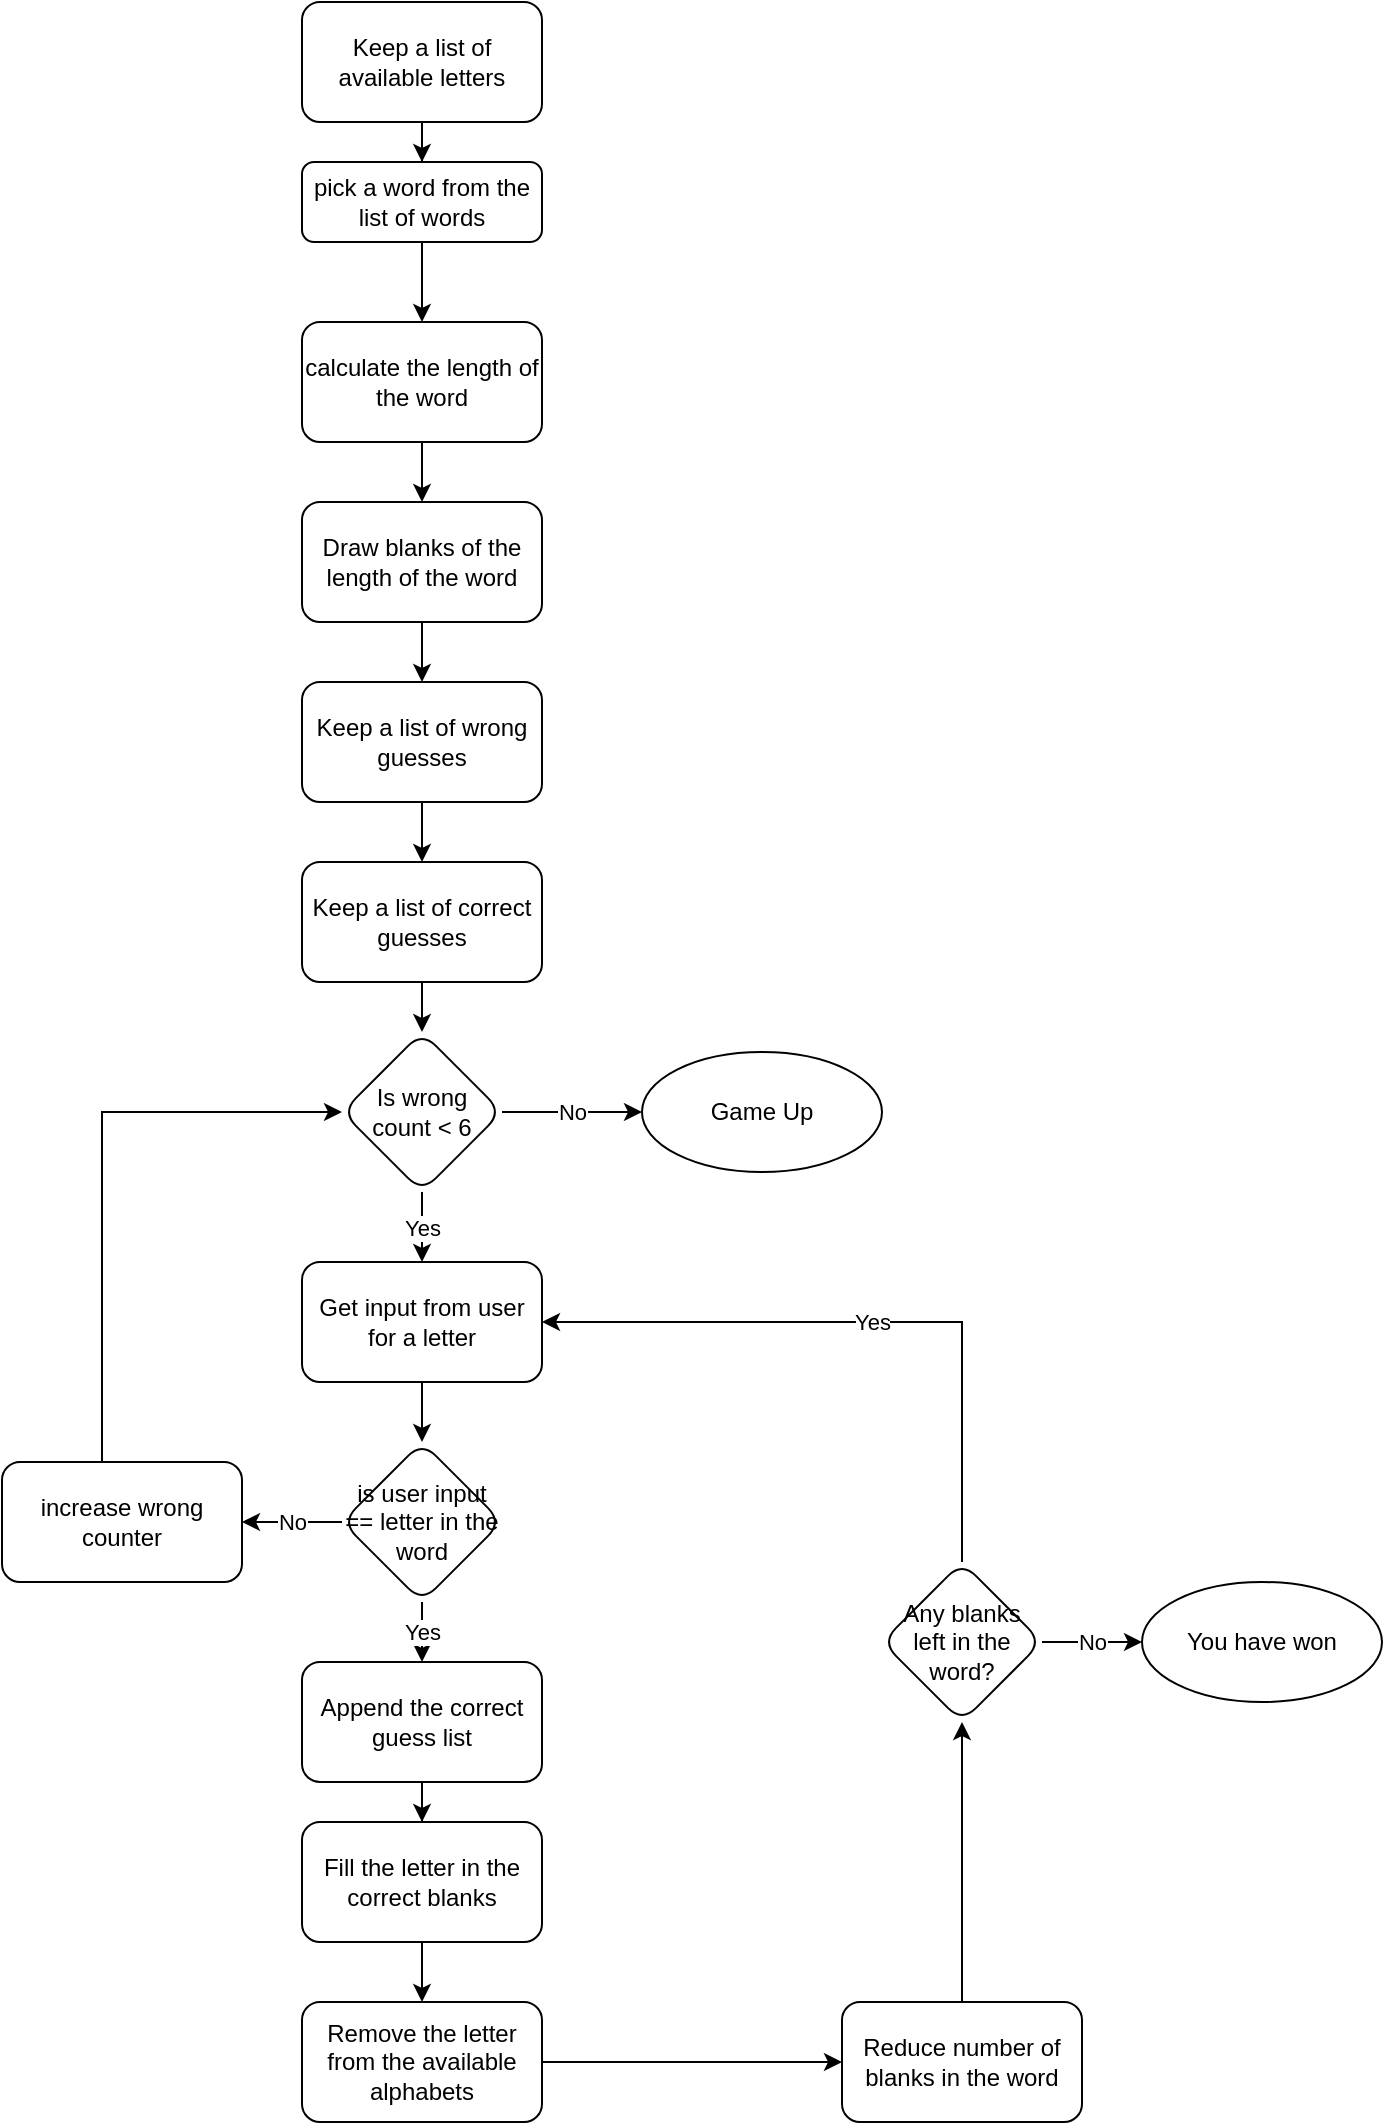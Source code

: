<mxfile version="15.8.6" type="github">
  <diagram id="C5RBs43oDa-KdzZeNtuy" name="Page-1">
    <mxGraphModel dx="1422" dy="737" grid="1" gridSize="10" guides="1" tooltips="1" connect="1" arrows="1" fold="1" page="1" pageScale="1" pageWidth="827" pageHeight="1169" math="0" shadow="0">
      <root>
        <mxCell id="WIyWlLk6GJQsqaUBKTNV-0" />
        <mxCell id="WIyWlLk6GJQsqaUBKTNV-1" parent="WIyWlLk6GJQsqaUBKTNV-0" />
        <mxCell id="k-QMmXaWVTbaIe2N7R4d-2" value="" style="edgeStyle=orthogonalEdgeStyle;rounded=0;orthogonalLoop=1;jettySize=auto;html=1;" edge="1" parent="WIyWlLk6GJQsqaUBKTNV-1" source="WIyWlLk6GJQsqaUBKTNV-3" target="k-QMmXaWVTbaIe2N7R4d-1">
          <mxGeometry relative="1" as="geometry" />
        </mxCell>
        <mxCell id="WIyWlLk6GJQsqaUBKTNV-3" value="pick a word from the list of words" style="rounded=1;whiteSpace=wrap;html=1;fontSize=12;glass=0;strokeWidth=1;shadow=0;" parent="WIyWlLk6GJQsqaUBKTNV-1" vertex="1">
          <mxGeometry x="160" y="110" width="120" height="40" as="geometry" />
        </mxCell>
        <mxCell id="k-QMmXaWVTbaIe2N7R4d-4" value="" style="edgeStyle=orthogonalEdgeStyle;rounded=0;orthogonalLoop=1;jettySize=auto;html=1;" edge="1" parent="WIyWlLk6GJQsqaUBKTNV-1" source="k-QMmXaWVTbaIe2N7R4d-1" target="k-QMmXaWVTbaIe2N7R4d-3">
          <mxGeometry relative="1" as="geometry" />
        </mxCell>
        <mxCell id="k-QMmXaWVTbaIe2N7R4d-1" value="calculate the length of the word" style="whiteSpace=wrap;html=1;rounded=1;shadow=0;strokeWidth=1;glass=0;" vertex="1" parent="WIyWlLk6GJQsqaUBKTNV-1">
          <mxGeometry x="160" y="190" width="120" height="60" as="geometry" />
        </mxCell>
        <mxCell id="k-QMmXaWVTbaIe2N7R4d-6" value="" style="edgeStyle=orthogonalEdgeStyle;rounded=0;orthogonalLoop=1;jettySize=auto;html=1;" edge="1" parent="WIyWlLk6GJQsqaUBKTNV-1" source="k-QMmXaWVTbaIe2N7R4d-3" target="k-QMmXaWVTbaIe2N7R4d-5">
          <mxGeometry relative="1" as="geometry" />
        </mxCell>
        <mxCell id="k-QMmXaWVTbaIe2N7R4d-3" value="Draw blanks of the length of the word" style="whiteSpace=wrap;html=1;rounded=1;shadow=0;strokeWidth=1;glass=0;" vertex="1" parent="WIyWlLk6GJQsqaUBKTNV-1">
          <mxGeometry x="160" y="280" width="120" height="60" as="geometry" />
        </mxCell>
        <mxCell id="k-QMmXaWVTbaIe2N7R4d-8" value="" style="edgeStyle=orthogonalEdgeStyle;rounded=0;orthogonalLoop=1;jettySize=auto;html=1;" edge="1" parent="WIyWlLk6GJQsqaUBKTNV-1" source="k-QMmXaWVTbaIe2N7R4d-5" target="k-QMmXaWVTbaIe2N7R4d-7">
          <mxGeometry relative="1" as="geometry" />
        </mxCell>
        <mxCell id="k-QMmXaWVTbaIe2N7R4d-5" value="Keep a list of wrong guesses" style="rounded=1;whiteSpace=wrap;html=1;shadow=0;strokeWidth=1;glass=0;" vertex="1" parent="WIyWlLk6GJQsqaUBKTNV-1">
          <mxGeometry x="160" y="370" width="120" height="60" as="geometry" />
        </mxCell>
        <mxCell id="k-QMmXaWVTbaIe2N7R4d-10" value="" style="edgeStyle=orthogonalEdgeStyle;rounded=0;orthogonalLoop=1;jettySize=auto;html=1;" edge="1" parent="WIyWlLk6GJQsqaUBKTNV-1" source="k-QMmXaWVTbaIe2N7R4d-7" target="k-QMmXaWVTbaIe2N7R4d-11">
          <mxGeometry relative="1" as="geometry" />
        </mxCell>
        <mxCell id="k-QMmXaWVTbaIe2N7R4d-7" value="Keep a list of correct guesses" style="rounded=1;whiteSpace=wrap;html=1;shadow=0;strokeWidth=1;glass=0;" vertex="1" parent="WIyWlLk6GJQsqaUBKTNV-1">
          <mxGeometry x="160" y="460" width="120" height="60" as="geometry" />
        </mxCell>
        <mxCell id="k-QMmXaWVTbaIe2N7R4d-52" style="edgeStyle=orthogonalEdgeStyle;rounded=0;orthogonalLoop=1;jettySize=auto;html=1;exitX=0.5;exitY=1;exitDx=0;exitDy=0;" edge="1" parent="WIyWlLk6GJQsqaUBKTNV-1" source="k-QMmXaWVTbaIe2N7R4d-9" target="k-QMmXaWVTbaIe2N7R4d-18">
          <mxGeometry relative="1" as="geometry" />
        </mxCell>
        <mxCell id="k-QMmXaWVTbaIe2N7R4d-9" value="Get input from user for a letter" style="whiteSpace=wrap;html=1;rounded=1;shadow=0;strokeWidth=1;glass=0;" vertex="1" parent="WIyWlLk6GJQsqaUBKTNV-1">
          <mxGeometry x="160" y="660" width="120" height="60" as="geometry" />
        </mxCell>
        <mxCell id="k-QMmXaWVTbaIe2N7R4d-14" value="No" style="edgeStyle=orthogonalEdgeStyle;rounded=0;orthogonalLoop=1;jettySize=auto;html=1;" edge="1" parent="WIyWlLk6GJQsqaUBKTNV-1" source="k-QMmXaWVTbaIe2N7R4d-11" target="k-QMmXaWVTbaIe2N7R4d-16">
          <mxGeometry relative="1" as="geometry">
            <mxPoint x="320" y="920" as="targetPoint" />
          </mxGeometry>
        </mxCell>
        <mxCell id="k-QMmXaWVTbaIe2N7R4d-27" value="Yes" style="edgeStyle=orthogonalEdgeStyle;rounded=0;orthogonalLoop=1;jettySize=auto;html=1;" edge="1" parent="WIyWlLk6GJQsqaUBKTNV-1" source="k-QMmXaWVTbaIe2N7R4d-11" target="k-QMmXaWVTbaIe2N7R4d-9">
          <mxGeometry relative="1" as="geometry" />
        </mxCell>
        <mxCell id="k-QMmXaWVTbaIe2N7R4d-11" value="Is wrong count &amp;lt; 6" style="rhombus;whiteSpace=wrap;html=1;rounded=1;shadow=0;strokeWidth=1;glass=0;" vertex="1" parent="WIyWlLk6GJQsqaUBKTNV-1">
          <mxGeometry x="180" y="545" width="80" height="80" as="geometry" />
        </mxCell>
        <mxCell id="k-QMmXaWVTbaIe2N7R4d-16" value="Game Up" style="ellipse;whiteSpace=wrap;html=1;rounded=1;shadow=0;strokeWidth=1;glass=0;" vertex="1" parent="WIyWlLk6GJQsqaUBKTNV-1">
          <mxGeometry x="330" y="555" width="120" height="60" as="geometry" />
        </mxCell>
        <mxCell id="k-QMmXaWVTbaIe2N7R4d-24" value="No" style="edgeStyle=orthogonalEdgeStyle;rounded=0;orthogonalLoop=1;jettySize=auto;html=1;" edge="1" parent="WIyWlLk6GJQsqaUBKTNV-1" source="k-QMmXaWVTbaIe2N7R4d-18" target="k-QMmXaWVTbaIe2N7R4d-23">
          <mxGeometry relative="1" as="geometry" />
        </mxCell>
        <mxCell id="k-QMmXaWVTbaIe2N7R4d-53" value="Yes" style="edgeStyle=orthogonalEdgeStyle;rounded=0;orthogonalLoop=1;jettySize=auto;html=1;exitX=0.5;exitY=1;exitDx=0;exitDy=0;" edge="1" parent="WIyWlLk6GJQsqaUBKTNV-1" source="k-QMmXaWVTbaIe2N7R4d-18" target="k-QMmXaWVTbaIe2N7R4d-32">
          <mxGeometry relative="1" as="geometry" />
        </mxCell>
        <mxCell id="k-QMmXaWVTbaIe2N7R4d-18" value="is user input == letter in the word" style="rhombus;whiteSpace=wrap;html=1;rounded=1;shadow=0;strokeWidth=1;glass=0;" vertex="1" parent="WIyWlLk6GJQsqaUBKTNV-1">
          <mxGeometry x="180" y="750" width="80" height="80" as="geometry" />
        </mxCell>
        <mxCell id="k-QMmXaWVTbaIe2N7R4d-25" style="edgeStyle=orthogonalEdgeStyle;rounded=0;orthogonalLoop=1;jettySize=auto;html=1;entryX=0;entryY=0.5;entryDx=0;entryDy=0;" edge="1" parent="WIyWlLk6GJQsqaUBKTNV-1" source="k-QMmXaWVTbaIe2N7R4d-23" target="k-QMmXaWVTbaIe2N7R4d-11">
          <mxGeometry relative="1" as="geometry">
            <Array as="points">
              <mxPoint x="60" y="760" />
            </Array>
          </mxGeometry>
        </mxCell>
        <mxCell id="k-QMmXaWVTbaIe2N7R4d-23" value="increase wrong counter" style="whiteSpace=wrap;html=1;rounded=1;shadow=0;strokeWidth=1;glass=0;" vertex="1" parent="WIyWlLk6GJQsqaUBKTNV-1">
          <mxGeometry x="10" y="760" width="120" height="60" as="geometry" />
        </mxCell>
        <mxCell id="k-QMmXaWVTbaIe2N7R4d-36" value="" style="edgeStyle=orthogonalEdgeStyle;rounded=0;orthogonalLoop=1;jettySize=auto;html=1;" edge="1" parent="WIyWlLk6GJQsqaUBKTNV-1" source="k-QMmXaWVTbaIe2N7R4d-32" target="k-QMmXaWVTbaIe2N7R4d-35">
          <mxGeometry relative="1" as="geometry" />
        </mxCell>
        <mxCell id="k-QMmXaWVTbaIe2N7R4d-38" value="" style="edgeStyle=orthogonalEdgeStyle;rounded=0;orthogonalLoop=1;jettySize=auto;html=1;" edge="1" parent="WIyWlLk6GJQsqaUBKTNV-1" source="k-QMmXaWVTbaIe2N7R4d-35" target="k-QMmXaWVTbaIe2N7R4d-37">
          <mxGeometry relative="1" as="geometry" />
        </mxCell>
        <mxCell id="k-QMmXaWVTbaIe2N7R4d-35" value="Fill the letter in the correct blanks" style="whiteSpace=wrap;html=1;rounded=1;shadow=0;strokeWidth=1;glass=0;" vertex="1" parent="WIyWlLk6GJQsqaUBKTNV-1">
          <mxGeometry x="160" y="940" width="120" height="60" as="geometry" />
        </mxCell>
        <mxCell id="k-QMmXaWVTbaIe2N7R4d-43" value="Yes" style="edgeStyle=orthogonalEdgeStyle;rounded=0;orthogonalLoop=1;jettySize=auto;html=1;entryX=1;entryY=0.5;entryDx=0;entryDy=0;exitX=0.5;exitY=0;exitDx=0;exitDy=0;" edge="1" parent="WIyWlLk6GJQsqaUBKTNV-1" source="k-QMmXaWVTbaIe2N7R4d-44" target="k-QMmXaWVTbaIe2N7R4d-9">
          <mxGeometry relative="1" as="geometry">
            <Array as="points">
              <mxPoint x="490" y="690" />
            </Array>
          </mxGeometry>
        </mxCell>
        <mxCell id="k-QMmXaWVTbaIe2N7R4d-47" value="" style="edgeStyle=orthogonalEdgeStyle;rounded=0;orthogonalLoop=1;jettySize=auto;html=1;" edge="1" parent="WIyWlLk6GJQsqaUBKTNV-1" source="k-QMmXaWVTbaIe2N7R4d-37" target="k-QMmXaWVTbaIe2N7R4d-46">
          <mxGeometry relative="1" as="geometry" />
        </mxCell>
        <mxCell id="k-QMmXaWVTbaIe2N7R4d-37" value="Remove the letter from the available alphabets" style="whiteSpace=wrap;html=1;rounded=1;shadow=0;strokeWidth=1;glass=0;" vertex="1" parent="WIyWlLk6GJQsqaUBKTNV-1">
          <mxGeometry x="160" y="1030" width="120" height="60" as="geometry" />
        </mxCell>
        <mxCell id="k-QMmXaWVTbaIe2N7R4d-42" style="edgeStyle=orthogonalEdgeStyle;rounded=0;orthogonalLoop=1;jettySize=auto;html=1;exitX=0.5;exitY=1;exitDx=0;exitDy=0;" edge="1" parent="WIyWlLk6GJQsqaUBKTNV-1" source="k-QMmXaWVTbaIe2N7R4d-39" target="WIyWlLk6GJQsqaUBKTNV-3">
          <mxGeometry relative="1" as="geometry" />
        </mxCell>
        <mxCell id="k-QMmXaWVTbaIe2N7R4d-39" value="Keep a list of available letters" style="whiteSpace=wrap;html=1;rounded=1;shadow=0;strokeWidth=1;glass=0;" vertex="1" parent="WIyWlLk6GJQsqaUBKTNV-1">
          <mxGeometry x="160" y="30" width="120" height="60" as="geometry" />
        </mxCell>
        <mxCell id="k-QMmXaWVTbaIe2N7R4d-50" value="No" style="edgeStyle=orthogonalEdgeStyle;rounded=0;orthogonalLoop=1;jettySize=auto;html=1;" edge="1" parent="WIyWlLk6GJQsqaUBKTNV-1" source="k-QMmXaWVTbaIe2N7R4d-44" target="k-QMmXaWVTbaIe2N7R4d-49">
          <mxGeometry relative="1" as="geometry" />
        </mxCell>
        <mxCell id="k-QMmXaWVTbaIe2N7R4d-44" value="Any blanks left in the word?" style="rhombus;whiteSpace=wrap;html=1;rounded=1;shadow=0;strokeWidth=1;glass=0;" vertex="1" parent="WIyWlLk6GJQsqaUBKTNV-1">
          <mxGeometry x="450" y="810" width="80" height="80" as="geometry" />
        </mxCell>
        <mxCell id="k-QMmXaWVTbaIe2N7R4d-48" style="edgeStyle=orthogonalEdgeStyle;rounded=0;orthogonalLoop=1;jettySize=auto;html=1;" edge="1" parent="WIyWlLk6GJQsqaUBKTNV-1" source="k-QMmXaWVTbaIe2N7R4d-46" target="k-QMmXaWVTbaIe2N7R4d-44">
          <mxGeometry relative="1" as="geometry" />
        </mxCell>
        <mxCell id="k-QMmXaWVTbaIe2N7R4d-46" value="Reduce number of blanks in the word" style="whiteSpace=wrap;html=1;rounded=1;shadow=0;strokeWidth=1;glass=0;" vertex="1" parent="WIyWlLk6GJQsqaUBKTNV-1">
          <mxGeometry x="430" y="1030" width="120" height="60" as="geometry" />
        </mxCell>
        <mxCell id="k-QMmXaWVTbaIe2N7R4d-49" value="You have won" style="ellipse;whiteSpace=wrap;html=1;rounded=1;shadow=0;strokeWidth=1;glass=0;" vertex="1" parent="WIyWlLk6GJQsqaUBKTNV-1">
          <mxGeometry x="580" y="820" width="120" height="60" as="geometry" />
        </mxCell>
        <mxCell id="k-QMmXaWVTbaIe2N7R4d-32" value="Append the correct guess list" style="whiteSpace=wrap;html=1;rounded=1;shadow=0;strokeWidth=1;glass=0;" vertex="1" parent="WIyWlLk6GJQsqaUBKTNV-1">
          <mxGeometry x="160" y="860" width="120" height="60" as="geometry" />
        </mxCell>
      </root>
    </mxGraphModel>
  </diagram>
</mxfile>
